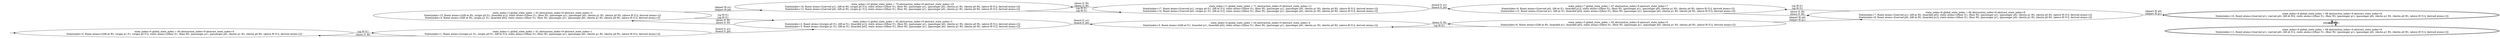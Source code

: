 digraph {
rankdir="LR"
s0[label="state_index=0 global_state_index = 60 abstraction_index=9 abstract_state_index=0
State(index=0, fluent atoms=[(lift-at f0), (origin p1 f1), (origin p0 f1)], static atoms=[(floor f1), (floor f0), (passenger p1), (passenger p0), (destin p1 f0), (destin p0 f0), (above f0 f1)], derived atoms=[])
"]
s1[label="state_index=1 global_state_index = 61 abstraction_index=9 abstract_state_index=1
State(index=1, fluent atoms=[(origin p1 f1), (origin p0 f1), (lift-at f1)], static atoms=[(floor f1), (floor f0), (passenger p1), (passenger p0), (destin p1 f0), (destin p0 f0), (above f0 f1)], derived atoms=[])
"]
s2[label="state_index=2 global_state_index = 62 abstraction_index=9 abstract_state_index=2
State(index=2, fluent atoms=[(origin p0 f1), (lift-at f1), (boarded p1)], static atoms=[(floor f1), (floor f0), (passenger p1), (passenger p0), (destin p1 f0), (destin p0 f0), (above f0 f1)], derived atoms=[])
State(index=3, fluent atoms=[(origin p1 f1), (lift-at f1), (boarded p0)], static atoms=[(floor f1), (floor f0), (passenger p1), (passenger p0), (destin p1 f0), (destin p0 f0), (above f0 f1)], derived atoms=[])
"]
s3[label="state_index=3 global_state_index = 63 abstraction_index=9 abstract_state_index=3
State(index=15, fluent atoms=[(lift-at f0), (origin p0 f1), (boarded p1)], static atoms=[(floor f1), (floor f0), (passenger p1), (passenger p0), (destin p1 f0), (destin p0 f0), (above f0 f1)], derived atoms=[])
State(index=4, fluent atoms=[(lift-at f0), (origin p1 f1), (boarded p0)], static atoms=[(floor f1), (floor f0), (passenger p1), (passenger p0), (destin p1 f0), (destin p0 f0), (above f0 f1)], derived atoms=[])
"]
s4[label="state_index=4 global_state_index = 64 abstraction_index=9 abstract_state_index=4
State(index=5, fluent atoms=[(lift-at f1), (boarded p1), (boarded p0)], static atoms=[(floor f1), (floor f0), (passenger p1), (passenger p0), (destin p1 f0), (destin p0 f0), (above f0 f1)], derived atoms=[])
"]
s5[label="state_index=5 global_state_index = 65 abstraction_index=9 abstract_state_index=5
State(index=6, fluent atoms=[(lift-at f0), (boarded p1), (boarded p0)], static atoms=[(floor f1), (floor f0), (passenger p1), (passenger p0), (destin p1 f0), (destin p0 f0), (above f0 f1)], derived atoms=[])
"]
s6[label="state_index=6 global_state_index = 66 abstraction_index=9 abstract_state_index=6
State(index=7, fluent atoms=[(served p1), (lift-at f0), (boarded p0)], static atoms=[(floor f1), (floor f0), (passenger p1), (passenger p0), (destin p1 f0), (destin p0 f0), (above f0 f1)], derived atoms=[])
State(index=8, fluent atoms=[(served p0), (lift-at f0), (boarded p1)], static atoms=[(floor f1), (floor f0), (passenger p1), (passenger p0), (destin p1 f0), (destin p0 f0), (above f0 f1)], derived atoms=[])
"]
s7[label="state_index=7 global_state_index = 67 abstraction_index=9 abstract_state_index=7
State(index=9, fluent atoms=[(served p0), (lift-at f1), (boarded p1)], static atoms=[(floor f1), (floor f0), (passenger p1), (passenger p0), (destin p1 f0), (destin p0 f0), (above f0 f1)], derived atoms=[])
State(index=12, fluent atoms=[(served p1), (lift-at f1), (boarded p0)], static atoms=[(floor f1), (floor f0), (passenger p1), (passenger p0), (destin p1 f0), (destin p0 f0), (above f0 f1)], derived atoms=[])
"]
s8[peripheries=2,label="state_index=8 global_state_index = 68 abstraction_index=9 abstract_state_index=8
State(index=10, fluent atoms=[(served p1), (served p0), (lift-at f0)], static atoms=[(floor f1), (floor f0), (passenger p1), (passenger p0), (destin p1 f0), (destin p0 f0), (above f0 f1)], derived atoms=[])
"]
s9[peripheries=2,label="state_index=9 global_state_index = 69 abstraction_index=9 abstract_state_index=9
State(index=11, fluent atoms=[(served p1), (served p0), (lift-at f1)], static atoms=[(floor f1), (floor f0), (passenger p1), (passenger p0), (destin p1 f0), (destin p0 f0), (above f0 f1)], derived atoms=[])
"]
s10[label="state_index=10 global_state_index = 70 abstraction_index=9 abstract_state_index=10
State(index=16, fluent atoms=[(served p1), (lift-at f0), (origin p0 f1)], static atoms=[(floor f1), (floor f0), (passenger p1), (passenger p0), (destin p1 f0), (destin p0 f0), (above f0 f1)], derived atoms=[])
State(index=13, fluent atoms=[(served p0), (lift-at f0), (origin p1 f1)], static atoms=[(floor f1), (floor f0), (passenger p1), (passenger p0), (destin p1 f0), (destin p0 f0), (above f0 f1)], derived atoms=[])
"]
s11[label="state_index=11 global_state_index = 71 abstraction_index=9 abstract_state_index=11
State(index=17, fluent atoms=[(served p1), (origin p0 f1), (lift-at f1)], static atoms=[(floor f1), (floor f0), (passenger p1), (passenger p0), (destin p1 f0), (destin p0 f0), (above f0 f1)], derived atoms=[])
State(index=14, fluent atoms=[(served p0), (origin p1 f1), (lift-at f1)], static atoms=[(floor f1), (floor f0), (passenger p1), (passenger p0), (destin p1 f0), (destin p0 f0), (above f0 f1)], derived atoms=[])
"]
Dangling [ label = "", style = invis ]
{ rank = same; Dangling }
Dangling -> s0
{ rank = same; s0}
{ rank = same; s1,s3}
{ rank = same; s2,s10}
{ rank = same; s4,s11}
{ rank = same; s5,s7}
{ rank = same; s6}
{ rank = same; s8,s9}
s0->s1 [label="(up f0 f1)
"]
s1->s0 [label="(down f1 f0)
"]
s1->s2 [label="(board f1 p1)
(board f1 p0)
"]
s2->s3 [label="(down f1 f0)
(down f1 f0)
"]
s2->s4 [label="(board f1 p1)
(board f1 p0)
"]
s3->s2 [label="(up f0 f1)
(up f0 f1)
"]
s3->s10 [label="(depart f0 p1)
(depart f0 p0)
"]
s4->s5 [label="(down f1 f0)
"]
s5->s4 [label="(up f0 f1)
"]
s5->s6 [label="(depart f0 p0)
(depart f0 p1)
"]
s6->s7 [label="(up f0 f1)
(up f0 f1)
"]
s6->s8 [label="(depart f0 p0)
(depart f0 p1)
"]
s7->s6 [label="(down f1 f0)
(down f1 f0)
"]
s8->s9 [label="(up f0 f1)
"]
s9->s8 [label="(down f1 f0)
"]
s10->s11 [label="(up f0 f1)
(up f0 f1)
"]
s11->s7 [label="(board f1 p1)
(board f1 p0)
"]
s11->s10 [label="(down f1 f0)
(down f1 f0)
"]
}
